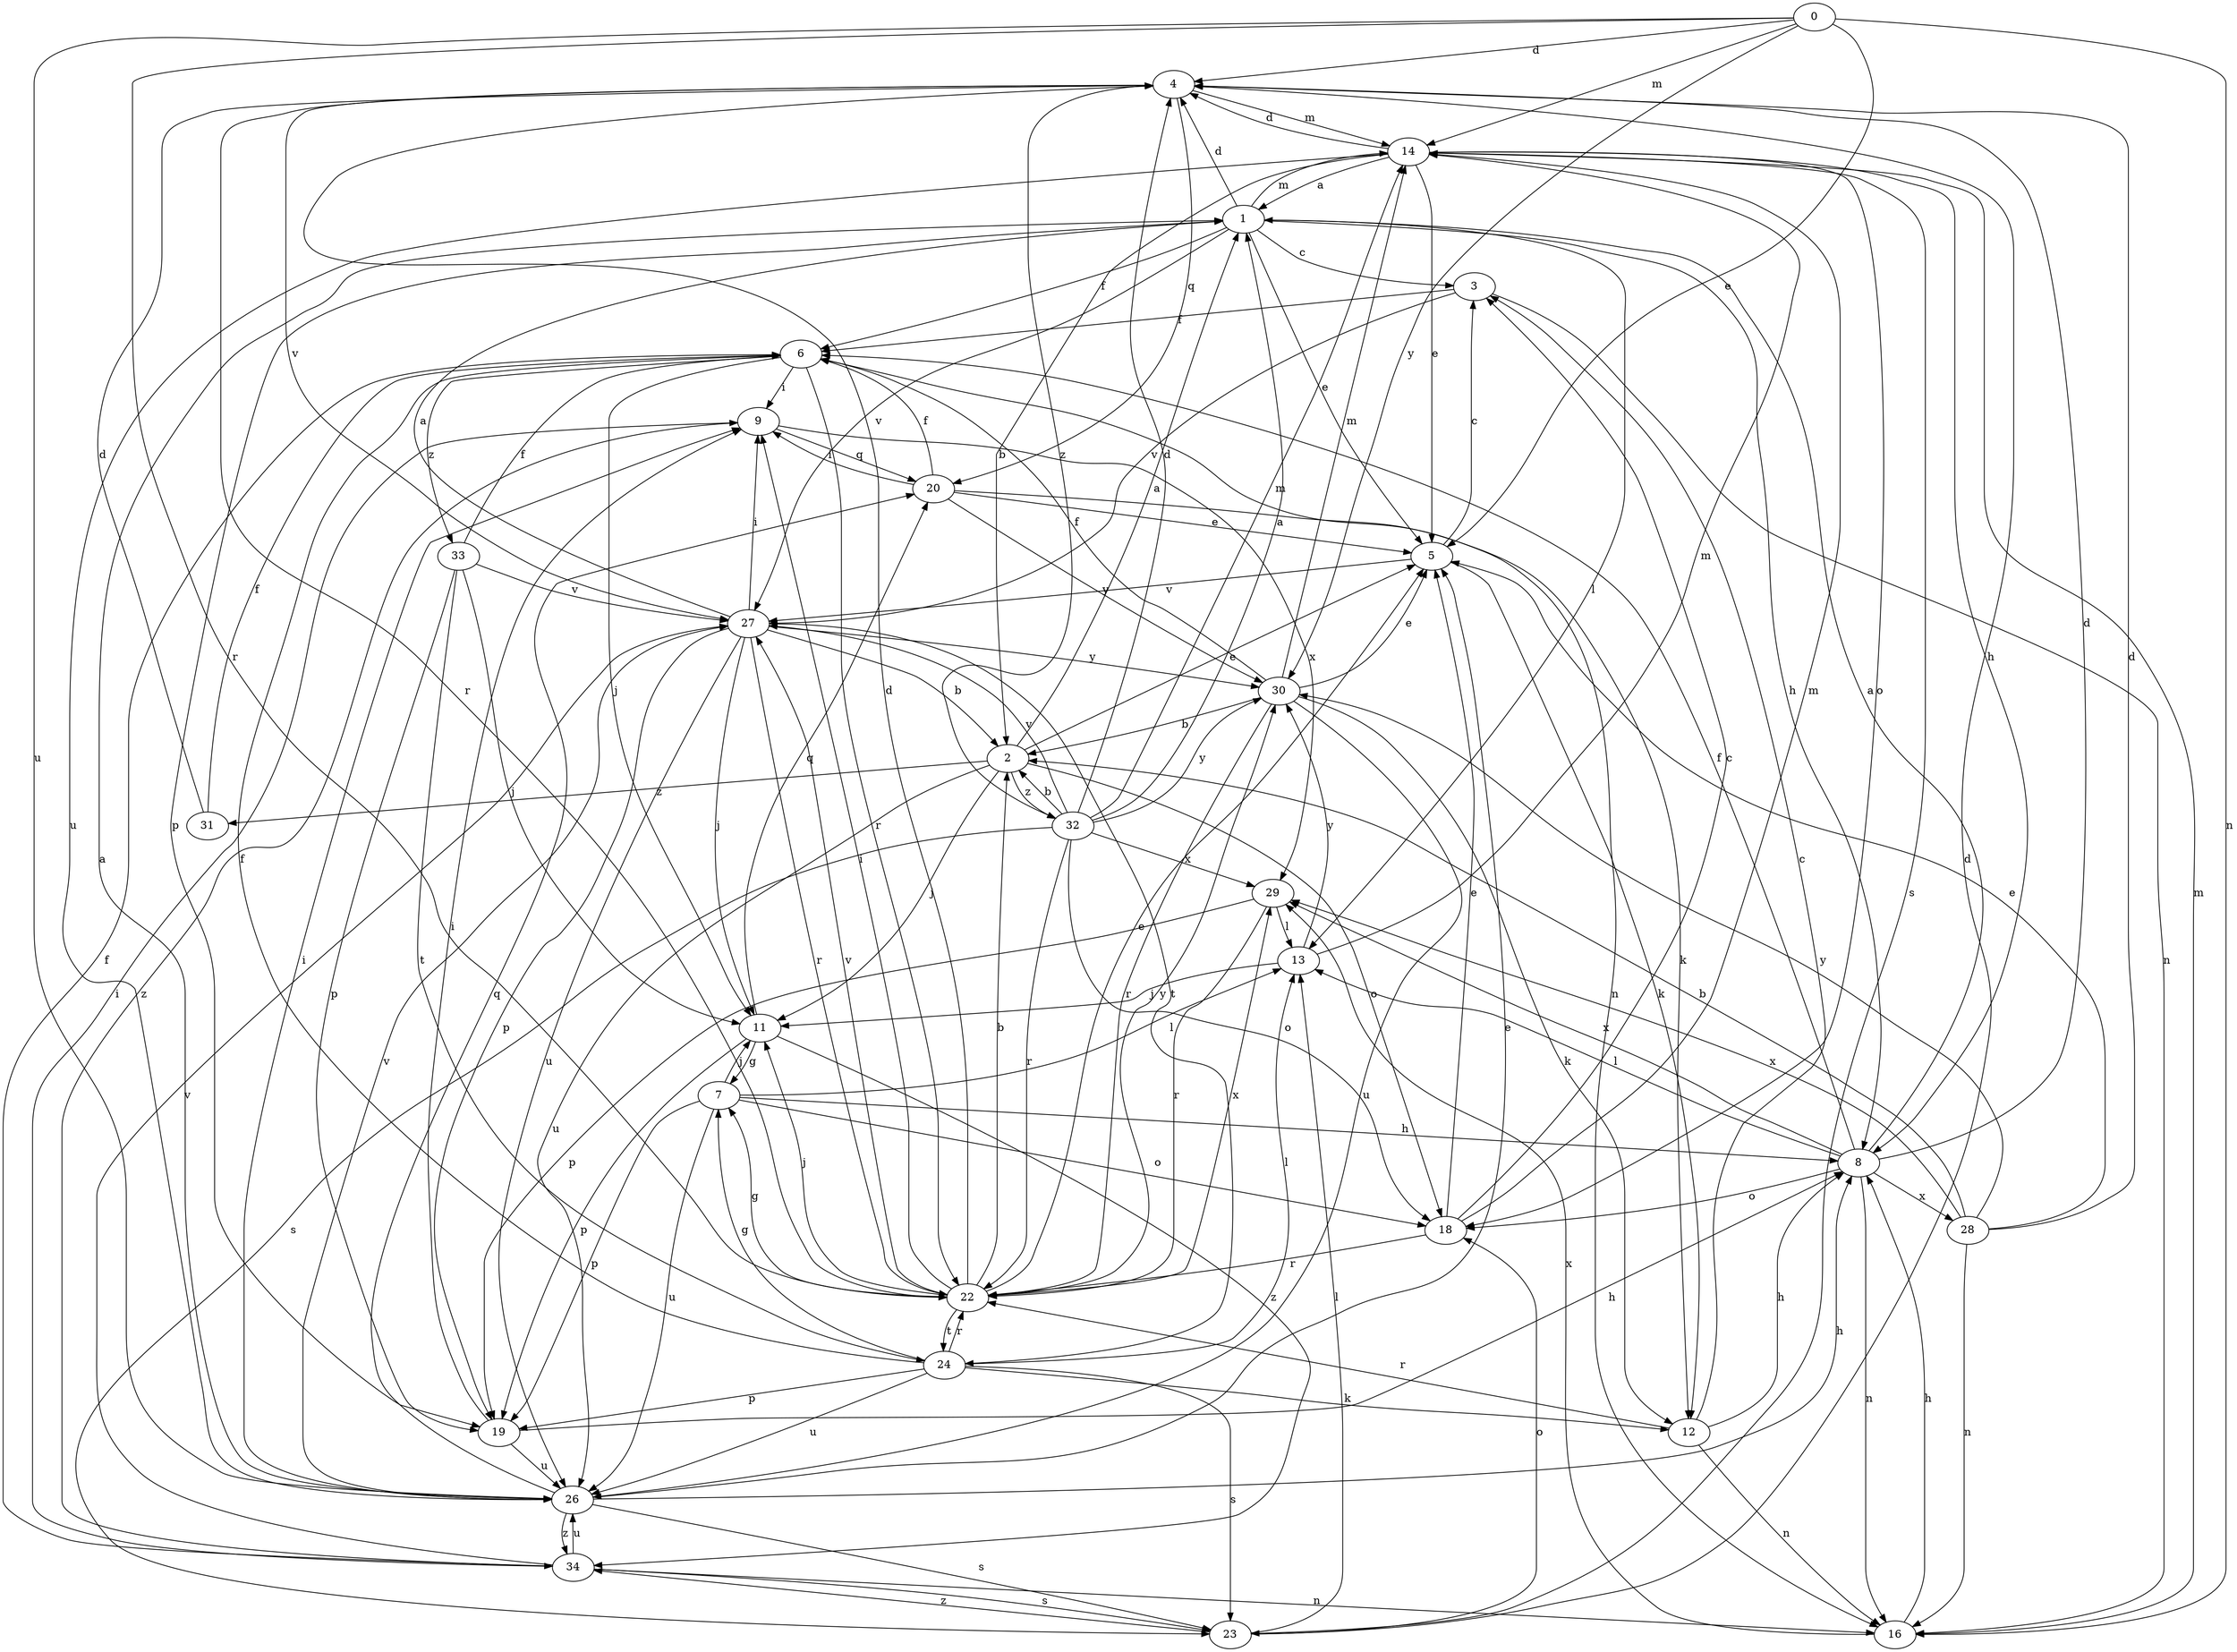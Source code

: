 strict digraph  {
0;
1;
2;
3;
4;
5;
6;
7;
8;
9;
11;
12;
13;
14;
16;
18;
19;
20;
22;
23;
24;
26;
27;
28;
29;
30;
31;
32;
33;
34;
0 -> 4  [label=d];
0 -> 5  [label=e];
0 -> 14  [label=m];
0 -> 16  [label=n];
0 -> 22  [label=r];
0 -> 26  [label=u];
0 -> 30  [label=y];
1 -> 3  [label=c];
1 -> 4  [label=d];
1 -> 5  [label=e];
1 -> 6  [label=f];
1 -> 8  [label=h];
1 -> 13  [label=l];
1 -> 14  [label=m];
1 -> 19  [label=p];
1 -> 27  [label=v];
2 -> 1  [label=a];
2 -> 5  [label=e];
2 -> 11  [label=j];
2 -> 18  [label=o];
2 -> 26  [label=u];
2 -> 31  [label=z];
2 -> 32  [label=z];
3 -> 6  [label=f];
3 -> 16  [label=n];
3 -> 27  [label=v];
4 -> 14  [label=m];
4 -> 20  [label=q];
4 -> 22  [label=r];
4 -> 27  [label=v];
4 -> 32  [label=z];
5 -> 3  [label=c];
5 -> 12  [label=k];
5 -> 27  [label=v];
6 -> 9  [label=i];
6 -> 11  [label=j];
6 -> 16  [label=n];
6 -> 22  [label=r];
6 -> 33  [label=z];
7 -> 8  [label=h];
7 -> 11  [label=j];
7 -> 13  [label=l];
7 -> 18  [label=o];
7 -> 19  [label=p];
7 -> 26  [label=u];
8 -> 1  [label=a];
8 -> 4  [label=d];
8 -> 6  [label=f];
8 -> 13  [label=l];
8 -> 16  [label=n];
8 -> 18  [label=o];
8 -> 28  [label=x];
8 -> 29  [label=x];
9 -> 20  [label=q];
9 -> 29  [label=x];
9 -> 34  [label=z];
11 -> 7  [label=g];
11 -> 19  [label=p];
11 -> 20  [label=q];
11 -> 34  [label=z];
12 -> 3  [label=c];
12 -> 8  [label=h];
12 -> 16  [label=n];
12 -> 22  [label=r];
13 -> 11  [label=j];
13 -> 14  [label=m];
13 -> 30  [label=y];
14 -> 1  [label=a];
14 -> 2  [label=b];
14 -> 4  [label=d];
14 -> 5  [label=e];
14 -> 8  [label=h];
14 -> 18  [label=o];
14 -> 23  [label=s];
14 -> 26  [label=u];
16 -> 8  [label=h];
16 -> 14  [label=m];
16 -> 29  [label=x];
18 -> 3  [label=c];
18 -> 5  [label=e];
18 -> 14  [label=m];
18 -> 22  [label=r];
19 -> 8  [label=h];
19 -> 9  [label=i];
19 -> 26  [label=u];
20 -> 5  [label=e];
20 -> 6  [label=f];
20 -> 9  [label=i];
20 -> 12  [label=k];
20 -> 30  [label=y];
22 -> 2  [label=b];
22 -> 4  [label=d];
22 -> 5  [label=e];
22 -> 7  [label=g];
22 -> 9  [label=i];
22 -> 11  [label=j];
22 -> 24  [label=t];
22 -> 27  [label=v];
22 -> 29  [label=x];
22 -> 30  [label=y];
23 -> 4  [label=d];
23 -> 13  [label=l];
23 -> 18  [label=o];
23 -> 34  [label=z];
24 -> 6  [label=f];
24 -> 7  [label=g];
24 -> 12  [label=k];
24 -> 13  [label=l];
24 -> 19  [label=p];
24 -> 22  [label=r];
24 -> 23  [label=s];
24 -> 26  [label=u];
26 -> 1  [label=a];
26 -> 5  [label=e];
26 -> 8  [label=h];
26 -> 9  [label=i];
26 -> 20  [label=q];
26 -> 23  [label=s];
26 -> 27  [label=v];
26 -> 34  [label=z];
27 -> 1  [label=a];
27 -> 2  [label=b];
27 -> 9  [label=i];
27 -> 11  [label=j];
27 -> 19  [label=p];
27 -> 22  [label=r];
27 -> 24  [label=t];
27 -> 26  [label=u];
27 -> 30  [label=y];
28 -> 2  [label=b];
28 -> 4  [label=d];
28 -> 5  [label=e];
28 -> 16  [label=n];
28 -> 29  [label=x];
28 -> 30  [label=y];
29 -> 13  [label=l];
29 -> 19  [label=p];
29 -> 22  [label=r];
30 -> 2  [label=b];
30 -> 5  [label=e];
30 -> 6  [label=f];
30 -> 12  [label=k];
30 -> 14  [label=m];
30 -> 22  [label=r];
30 -> 26  [label=u];
31 -> 4  [label=d];
31 -> 6  [label=f];
32 -> 1  [label=a];
32 -> 2  [label=b];
32 -> 4  [label=d];
32 -> 14  [label=m];
32 -> 18  [label=o];
32 -> 22  [label=r];
32 -> 23  [label=s];
32 -> 27  [label=v];
32 -> 29  [label=x];
32 -> 30  [label=y];
33 -> 6  [label=f];
33 -> 11  [label=j];
33 -> 19  [label=p];
33 -> 24  [label=t];
33 -> 27  [label=v];
34 -> 6  [label=f];
34 -> 9  [label=i];
34 -> 16  [label=n];
34 -> 23  [label=s];
34 -> 26  [label=u];
34 -> 27  [label=v];
}
